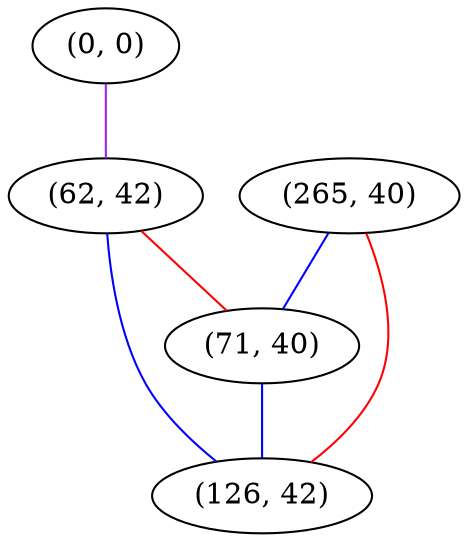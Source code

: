 graph "" {
"(0, 0)";
"(265, 40)";
"(62, 42)";
"(71, 40)";
"(126, 42)";
"(0, 0)" -- "(62, 42)"  [color=purple, key=0, weight=4];
"(265, 40)" -- "(126, 42)"  [color=red, key=0, weight=1];
"(265, 40)" -- "(71, 40)"  [color=blue, key=0, weight=3];
"(62, 42)" -- "(71, 40)"  [color=red, key=0, weight=1];
"(62, 42)" -- "(126, 42)"  [color=blue, key=0, weight=3];
"(71, 40)" -- "(126, 42)"  [color=blue, key=0, weight=3];
}
